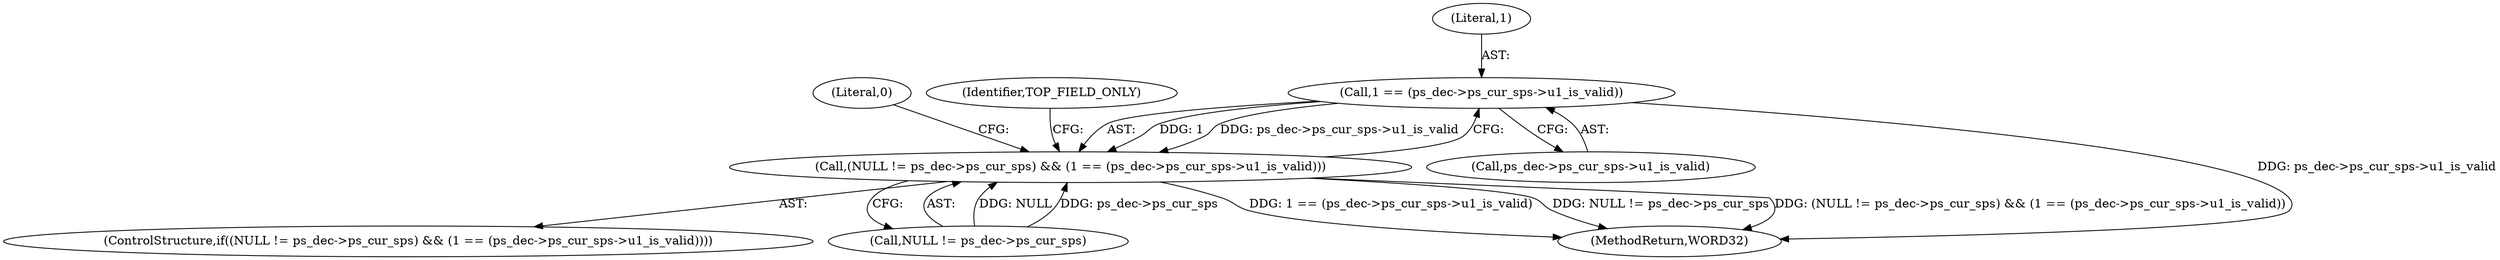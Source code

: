 digraph "0_Android_e86d3cfd2bc28dac421092106751e5638d54a848@pointer" {
"1002175" [label="(Call,1 == (ps_dec->ps_cur_sps->u1_is_valid))"];
"1002169" [label="(Call,(NULL != ps_dec->ps_cur_sps) && (1 == (ps_dec->ps_cur_sps->u1_is_valid)))"];
"1002176" [label="(Literal,1)"];
"1002186" [label="(Literal,0)"];
"1002175" [label="(Call,1 == (ps_dec->ps_cur_sps->u1_is_valid))"];
"1002207" [label="(Identifier,TOP_FIELD_ONLY)"];
"1002168" [label="(ControlStructure,if((NULL != ps_dec->ps_cur_sps) && (1 == (ps_dec->ps_cur_sps->u1_is_valid))))"];
"1002169" [label="(Call,(NULL != ps_dec->ps_cur_sps) && (1 == (ps_dec->ps_cur_sps->u1_is_valid)))"];
"1002170" [label="(Call,NULL != ps_dec->ps_cur_sps)"];
"1002177" [label="(Call,ps_dec->ps_cur_sps->u1_is_valid)"];
"1002272" [label="(MethodReturn,WORD32)"];
"1002175" -> "1002169"  [label="AST: "];
"1002175" -> "1002177"  [label="CFG: "];
"1002176" -> "1002175"  [label="AST: "];
"1002177" -> "1002175"  [label="AST: "];
"1002169" -> "1002175"  [label="CFG: "];
"1002175" -> "1002272"  [label="DDG: ps_dec->ps_cur_sps->u1_is_valid"];
"1002175" -> "1002169"  [label="DDG: 1"];
"1002175" -> "1002169"  [label="DDG: ps_dec->ps_cur_sps->u1_is_valid"];
"1002169" -> "1002168"  [label="AST: "];
"1002169" -> "1002170"  [label="CFG: "];
"1002170" -> "1002169"  [label="AST: "];
"1002186" -> "1002169"  [label="CFG: "];
"1002207" -> "1002169"  [label="CFG: "];
"1002169" -> "1002272"  [label="DDG: 1 == (ps_dec->ps_cur_sps->u1_is_valid)"];
"1002169" -> "1002272"  [label="DDG: NULL != ps_dec->ps_cur_sps"];
"1002169" -> "1002272"  [label="DDG: (NULL != ps_dec->ps_cur_sps) && (1 == (ps_dec->ps_cur_sps->u1_is_valid))"];
"1002170" -> "1002169"  [label="DDG: NULL"];
"1002170" -> "1002169"  [label="DDG: ps_dec->ps_cur_sps"];
}
